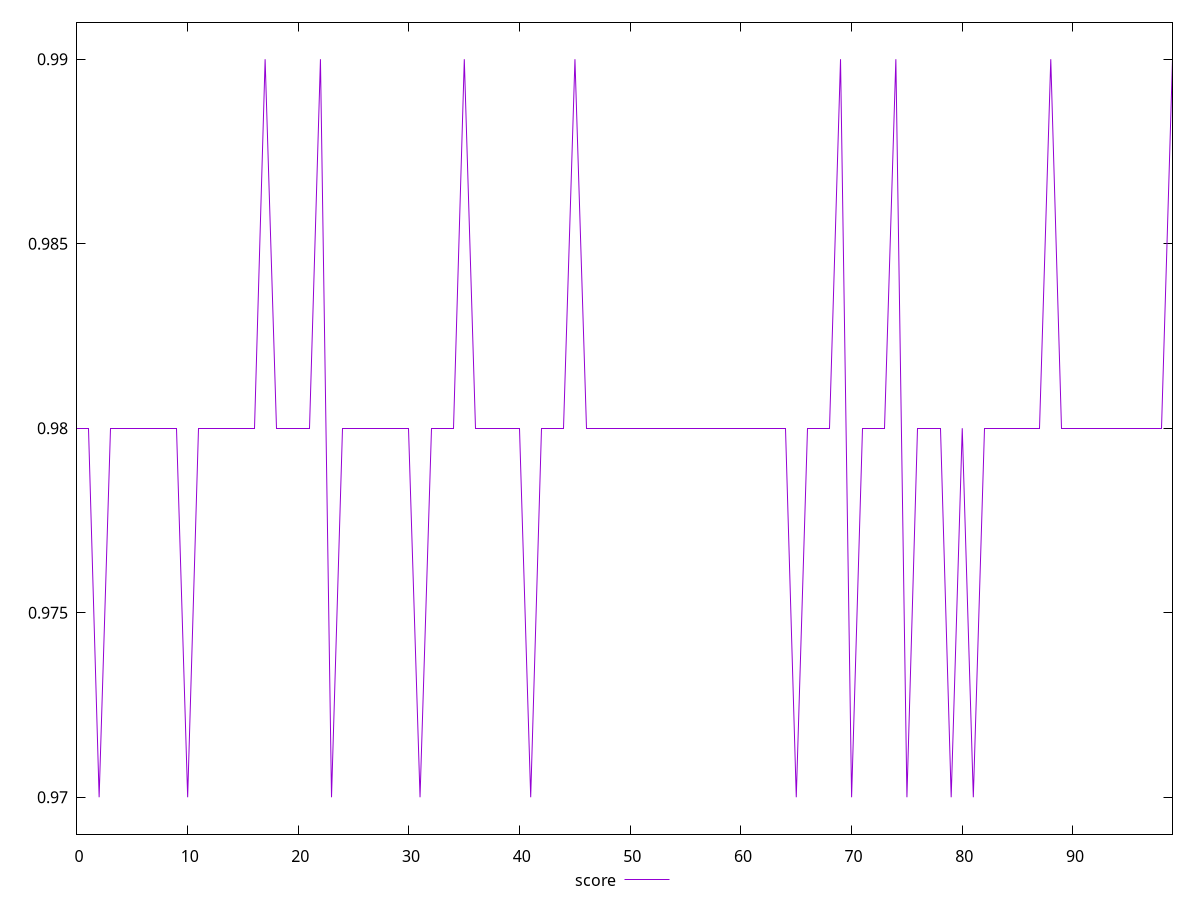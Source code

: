 reset

$score <<EOF
0 0.98
1 0.98
2 0.97
3 0.98
4 0.98
5 0.98
6 0.98
7 0.98
8 0.98
9 0.98
10 0.97
11 0.98
12 0.98
13 0.98
14 0.98
15 0.98
16 0.98
17 0.99
18 0.98
19 0.98
20 0.98
21 0.98
22 0.99
23 0.97
24 0.98
25 0.98
26 0.98
27 0.98
28 0.98
29 0.98
30 0.98
31 0.97
32 0.98
33 0.98
34 0.98
35 0.99
36 0.98
37 0.98
38 0.98
39 0.98
40 0.98
41 0.97
42 0.98
43 0.98
44 0.98
45 0.99
46 0.98
47 0.98
48 0.98
49 0.98
50 0.98
51 0.98
52 0.98
53 0.98
54 0.98
55 0.98
56 0.98
57 0.98
58 0.98
59 0.98
60 0.98
61 0.98
62 0.98
63 0.98
64 0.98
65 0.97
66 0.98
67 0.98
68 0.98
69 0.99
70 0.97
71 0.98
72 0.98
73 0.98
74 0.99
75 0.97
76 0.98
77 0.98
78 0.98
79 0.97
80 0.98
81 0.97
82 0.98
83 0.98
84 0.98
85 0.98
86 0.98
87 0.98
88 0.99
89 0.98
90 0.98
91 0.98
92 0.98
93 0.98
94 0.98
95 0.98
96 0.98
97 0.98
98 0.98
99 0.99
EOF

set key outside below
set xrange [0:99]
set yrange [0.969:0.991]
set trange [0.969:0.991]
set terminal svg size 640, 500 enhanced background rgb 'white'
set output "reports/report_00031_2021-02-24T23-18-18.084Z/first-contentful-paint/samples/card/score/values.svg"

plot $score title "score" with line

reset
